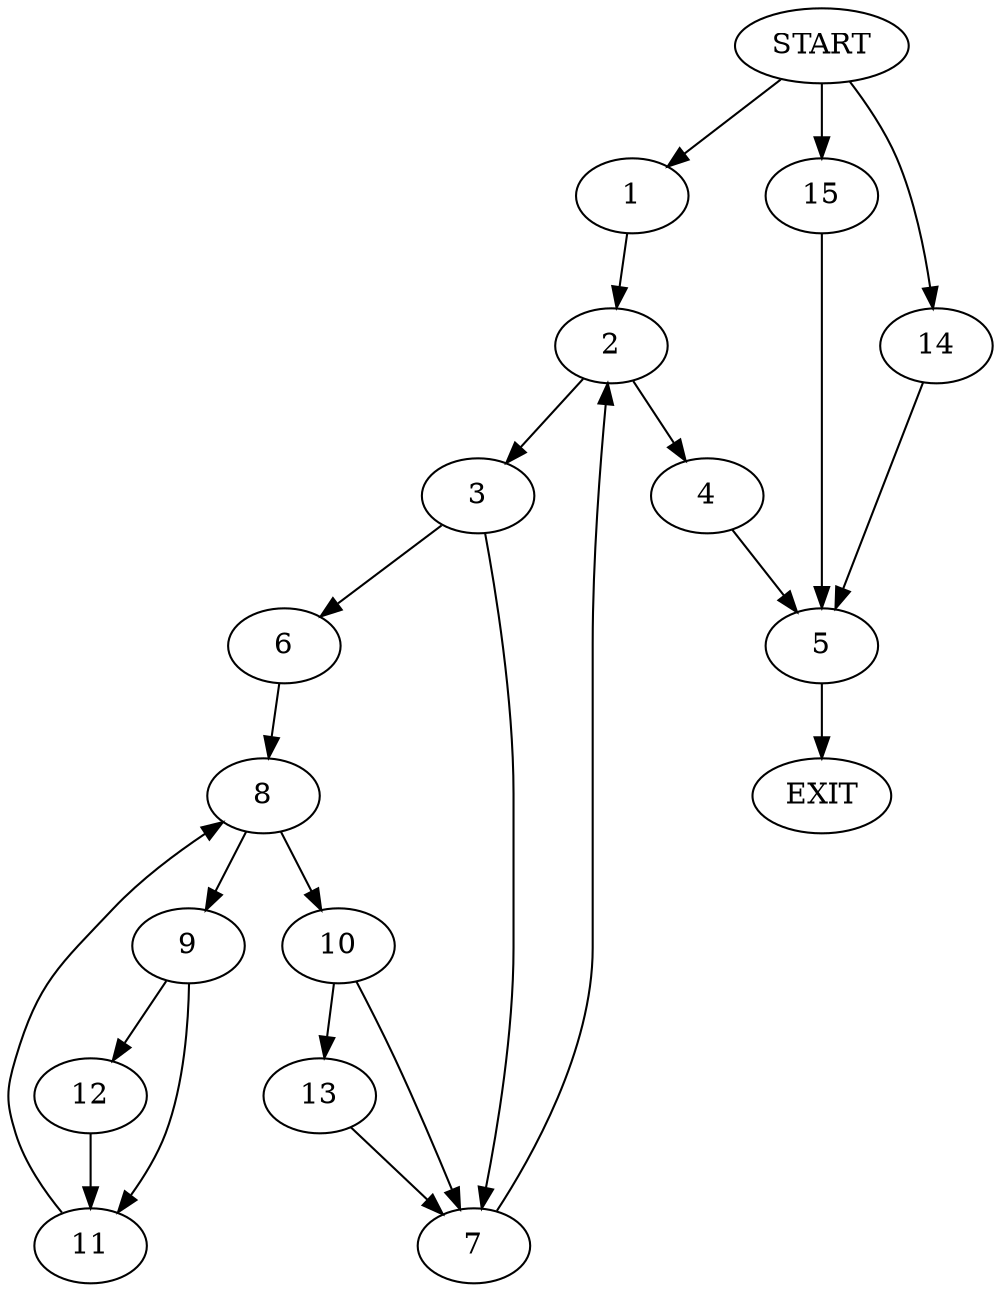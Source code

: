 digraph {
0 [label="START"]
16 [label="EXIT"]
0 -> 1
1 -> 2
2 -> 3
2 -> 4
4 -> 5
3 -> 6
3 -> 7
6 -> 8
7 -> 2
8 -> 9
8 -> 10
9 -> 11
9 -> 12
10 -> 7
10 -> 13
12 -> 11
11 -> 8
13 -> 7
5 -> 16
0 -> 14
14 -> 5
0 -> 15
15 -> 5
}
